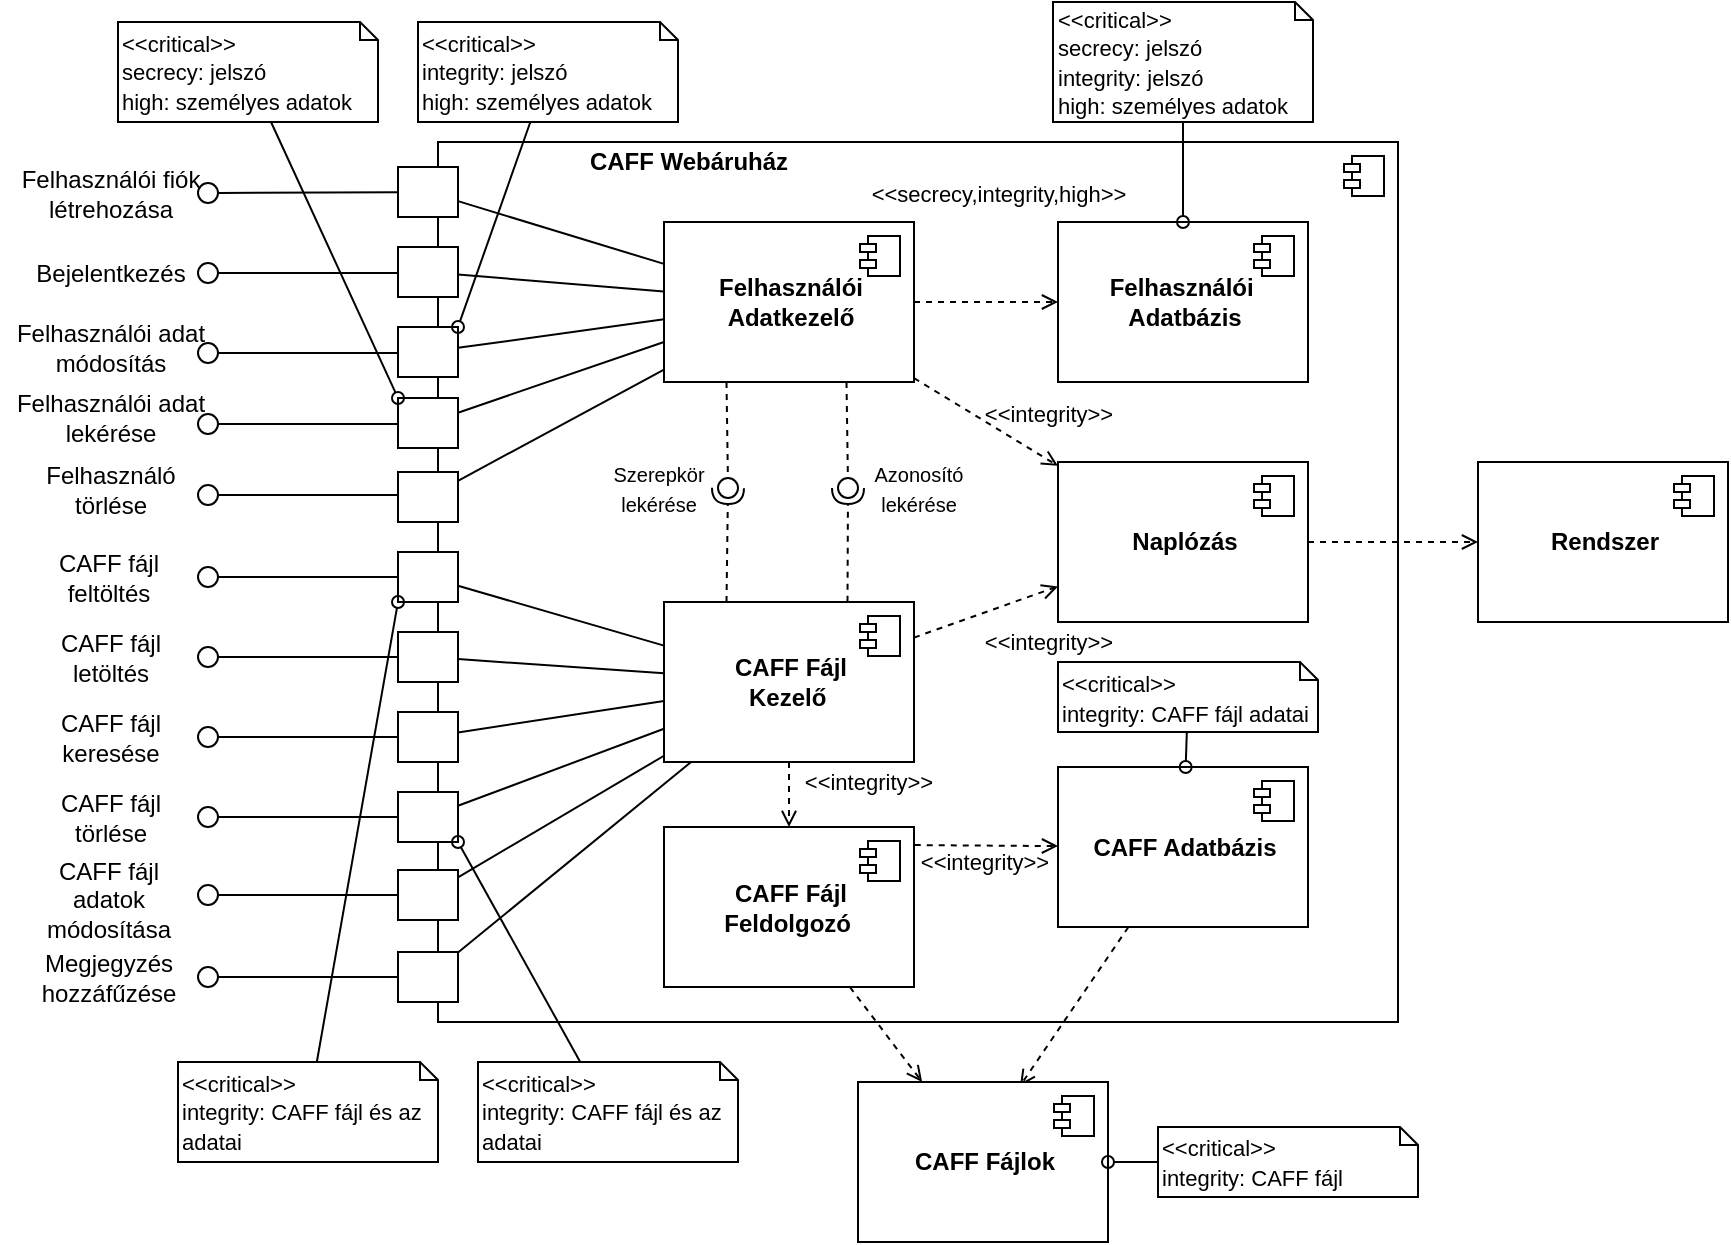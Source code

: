<mxfile version="13.8.0" type="device"><diagram id="CiRFjVhiJOAe1YgRKW4x" name="Page-1"><mxGraphModel dx="2272" dy="857" grid="1" gridSize="10" guides="1" tooltips="1" connect="1" arrows="1" fold="1" page="1" pageScale="1" pageWidth="850" pageHeight="1100" math="0" shadow="0"><root><mxCell id="0"/><mxCell id="1" parent="0"/><mxCell id="M7hcu8boKrPpc1f3-dmN-5" value="" style="html=1;dropTarget=0;" parent="1" vertex="1"><mxGeometry x="160" y="120" width="480" height="440" as="geometry"/></mxCell><mxCell id="M7hcu8boKrPpc1f3-dmN-6" value="" style="shape=module;jettyWidth=8;jettyHeight=4;" parent="M7hcu8boKrPpc1f3-dmN-5" vertex="1"><mxGeometry x="1" width="20" height="20" relative="1" as="geometry"><mxPoint x="-27" y="7" as="offset"/></mxGeometry></mxCell><mxCell id="M7hcu8boKrPpc1f3-dmN-26" style="rounded=0;orthogonalLoop=1;jettySize=auto;html=1;dashed=1;endArrow=open;endFill=0;" parent="1" source="M7hcu8boKrPpc1f3-dmN-100" target="M7hcu8boKrPpc1f3-dmN-17" edge="1"><mxGeometry relative="1" as="geometry"/></mxCell><mxCell id="M7hcu8boKrPpc1f3-dmN-28" style="edgeStyle=none;rounded=0;orthogonalLoop=1;jettySize=auto;html=1;dashed=1;endArrow=open;endFill=0;" parent="1" source="M7hcu8boKrPpc1f3-dmN-10" target="M7hcu8boKrPpc1f3-dmN-21" edge="1"><mxGeometry relative="1" as="geometry"/></mxCell><mxCell id="M7hcu8boKrPpc1f3-dmN-31" style="edgeStyle=none;rounded=0;orthogonalLoop=1;jettySize=auto;html=1;dashed=1;endArrow=open;endFill=0;exitX=1.003;exitY=0.113;exitDx=0;exitDy=0;exitPerimeter=0;" parent="1" source="M7hcu8boKrPpc1f3-dmN-100" target="M7hcu8boKrPpc1f3-dmN-15" edge="1"><mxGeometry relative="1" as="geometry"/></mxCell><mxCell id="M7hcu8boKrPpc1f3-dmN-105" style="edgeStyle=none;rounded=0;orthogonalLoop=1;jettySize=auto;html=1;entryX=0.5;entryY=0;entryDx=0;entryDy=0;endArrow=open;endFill=0;dashed=1;" parent="1" source="M7hcu8boKrPpc1f3-dmN-10" target="M7hcu8boKrPpc1f3-dmN-100" edge="1"><mxGeometry relative="1" as="geometry"/></mxCell><mxCell id="M7hcu8boKrPpc1f3-dmN-10" value="&lt;b&gt;CAFF Fájl &lt;br&gt;Kezelő&amp;nbsp;&lt;/b&gt;" style="html=1;dropTarget=0;" parent="1" vertex="1"><mxGeometry x="273" y="350" width="125" height="80" as="geometry"/></mxCell><mxCell id="M7hcu8boKrPpc1f3-dmN-11" value="" style="shape=module;jettyWidth=8;jettyHeight=4;" parent="M7hcu8boKrPpc1f3-dmN-10" vertex="1"><mxGeometry x="1" width="20" height="20" relative="1" as="geometry"><mxPoint x="-27" y="7" as="offset"/></mxGeometry></mxCell><mxCell id="M7hcu8boKrPpc1f3-dmN-29" style="edgeStyle=none;rounded=0;orthogonalLoop=1;jettySize=auto;html=1;dashed=1;endArrow=open;endFill=0;" parent="1" source="M7hcu8boKrPpc1f3-dmN-13" target="M7hcu8boKrPpc1f3-dmN-21" edge="1"><mxGeometry relative="1" as="geometry"/></mxCell><mxCell id="M7hcu8boKrPpc1f3-dmN-30" style="edgeStyle=none;rounded=0;orthogonalLoop=1;jettySize=auto;html=1;dashed=1;endArrow=open;endFill=0;" parent="1" source="M7hcu8boKrPpc1f3-dmN-13" target="M7hcu8boKrPpc1f3-dmN-23" edge="1"><mxGeometry relative="1" as="geometry"/></mxCell><mxCell id="M7hcu8boKrPpc1f3-dmN-13" value="&lt;b&gt;Felhasználói &lt;br&gt;Adatkezelő&lt;/b&gt;" style="html=1;dropTarget=0;" parent="1" vertex="1"><mxGeometry x="273" y="160" width="125" height="80" as="geometry"/></mxCell><mxCell id="M7hcu8boKrPpc1f3-dmN-14" value="" style="shape=module;jettyWidth=8;jettyHeight=4;" parent="M7hcu8boKrPpc1f3-dmN-13" vertex="1"><mxGeometry x="1" width="20" height="20" relative="1" as="geometry"><mxPoint x="-27" y="7" as="offset"/></mxGeometry></mxCell><mxCell id="M7hcu8boKrPpc1f3-dmN-27" style="edgeStyle=none;rounded=0;orthogonalLoop=1;jettySize=auto;html=1;entryX=0.648;entryY=0.025;entryDx=0;entryDy=0;entryPerimeter=0;dashed=1;endArrow=open;endFill=0;" parent="1" source="M7hcu8boKrPpc1f3-dmN-15" target="M7hcu8boKrPpc1f3-dmN-17" edge="1"><mxGeometry relative="1" as="geometry"/></mxCell><mxCell id="M7hcu8boKrPpc1f3-dmN-15" value="&lt;b&gt;CAFF Adatbázis&lt;br&gt;&lt;/b&gt;" style="html=1;dropTarget=0;" parent="1" vertex="1"><mxGeometry x="470" y="432.5" width="125" height="80" as="geometry"/></mxCell><mxCell id="M7hcu8boKrPpc1f3-dmN-16" value="" style="shape=module;jettyWidth=8;jettyHeight=4;" parent="M7hcu8boKrPpc1f3-dmN-15" vertex="1"><mxGeometry x="1" width="20" height="20" relative="1" as="geometry"><mxPoint x="-27" y="7" as="offset"/></mxGeometry></mxCell><mxCell id="M7hcu8boKrPpc1f3-dmN-17" value="&lt;b&gt;CAFF Fájlok&lt;br&gt;&lt;/b&gt;" style="html=1;dropTarget=0;" parent="1" vertex="1"><mxGeometry x="370" y="590" width="125" height="80" as="geometry"/></mxCell><mxCell id="M7hcu8boKrPpc1f3-dmN-18" value="" style="shape=module;jettyWidth=8;jettyHeight=4;" parent="M7hcu8boKrPpc1f3-dmN-17" vertex="1"><mxGeometry x="1" width="20" height="20" relative="1" as="geometry"><mxPoint x="-27" y="7" as="offset"/></mxGeometry></mxCell><mxCell id="M7hcu8boKrPpc1f3-dmN-19" value="&lt;b&gt;Rendszer&lt;/b&gt;" style="html=1;dropTarget=0;" parent="1" vertex="1"><mxGeometry x="680" y="280" width="125" height="80" as="geometry"/></mxCell><mxCell id="M7hcu8boKrPpc1f3-dmN-20" value="" style="shape=module;jettyWidth=8;jettyHeight=4;" parent="M7hcu8boKrPpc1f3-dmN-19" vertex="1"><mxGeometry x="1" width="20" height="20" relative="1" as="geometry"><mxPoint x="-27" y="7" as="offset"/></mxGeometry></mxCell><mxCell id="M7hcu8boKrPpc1f3-dmN-32" style="edgeStyle=none;rounded=0;orthogonalLoop=1;jettySize=auto;html=1;dashed=1;endArrow=open;endFill=0;" parent="1" source="M7hcu8boKrPpc1f3-dmN-21" target="M7hcu8boKrPpc1f3-dmN-19" edge="1"><mxGeometry relative="1" as="geometry"/></mxCell><mxCell id="M7hcu8boKrPpc1f3-dmN-21" value="&lt;b&gt;Naplózás&lt;br&gt;&lt;/b&gt;" style="html=1;dropTarget=0;" parent="1" vertex="1"><mxGeometry x="470" y="280" width="125" height="80" as="geometry"/></mxCell><mxCell id="M7hcu8boKrPpc1f3-dmN-22" value="" style="shape=module;jettyWidth=8;jettyHeight=4;" parent="M7hcu8boKrPpc1f3-dmN-21" vertex="1"><mxGeometry x="1" width="20" height="20" relative="1" as="geometry"><mxPoint x="-27" y="7" as="offset"/></mxGeometry></mxCell><mxCell id="M7hcu8boKrPpc1f3-dmN-23" value="&lt;b&gt;Felhasználói&amp;nbsp;&lt;br&gt;Adatbázis&lt;br&gt;&lt;/b&gt;" style="html=1;dropTarget=0;" parent="1" vertex="1"><mxGeometry x="470" y="160" width="125" height="80" as="geometry"/></mxCell><mxCell id="M7hcu8boKrPpc1f3-dmN-24" value="" style="shape=module;jettyWidth=8;jettyHeight=4;" parent="M7hcu8boKrPpc1f3-dmN-23" vertex="1"><mxGeometry x="1" width="20" height="20" relative="1" as="geometry"><mxPoint x="-27" y="7" as="offset"/></mxGeometry></mxCell><mxCell id="M7hcu8boKrPpc1f3-dmN-33" value="" style="rounded=0;orthogonalLoop=1;jettySize=auto;html=1;endArrow=none;endFill=0;dashed=1;exitX=0.25;exitY=1;exitDx=0;exitDy=0;" parent="1" source="M7hcu8boKrPpc1f3-dmN-13" target="M7hcu8boKrPpc1f3-dmN-35" edge="1"><mxGeometry relative="1" as="geometry"><mxPoint x="120" y="415" as="sourcePoint"/></mxGeometry></mxCell><mxCell id="M7hcu8boKrPpc1f3-dmN-34" value="" style="rounded=0;orthogonalLoop=1;jettySize=auto;html=1;endArrow=halfCircle;endFill=0;entryX=0.5;entryY=0.5;entryDx=0;entryDy=0;endSize=6;strokeWidth=1;dashed=1;exitX=0.25;exitY=0;exitDx=0;exitDy=0;" parent="1" source="M7hcu8boKrPpc1f3-dmN-10" target="M7hcu8boKrPpc1f3-dmN-35" edge="1"><mxGeometry relative="1" as="geometry"><mxPoint x="304.25" y="345.5" as="sourcePoint"/></mxGeometry></mxCell><mxCell id="M7hcu8boKrPpc1f3-dmN-35" value="" style="ellipse;whiteSpace=wrap;html=1;fontFamily=Helvetica;fontSize=12;fontColor=#000000;align=center;strokeColor=#000000;fillColor=#ffffff;points=[];aspect=fixed;resizable=0;" parent="1" vertex="1"><mxGeometry x="300" y="288" width="10" height="10" as="geometry"/></mxCell><mxCell id="M7hcu8boKrPpc1f3-dmN-40" value="" style="rounded=0;orthogonalLoop=1;jettySize=auto;html=1;endArrow=none;endFill=0;dashed=1;exitX=0.25;exitY=1;exitDx=0;exitDy=0;" parent="1" target="M7hcu8boKrPpc1f3-dmN-42" edge="1"><mxGeometry relative="1" as="geometry"><mxPoint x="364.25" y="240" as="sourcePoint"/></mxGeometry></mxCell><mxCell id="M7hcu8boKrPpc1f3-dmN-41" value="" style="rounded=0;orthogonalLoop=1;jettySize=auto;html=1;endArrow=halfCircle;endFill=0;entryX=0.5;entryY=0.5;entryDx=0;entryDy=0;endSize=6;strokeWidth=1;dashed=1;exitX=0.734;exitY=-0.001;exitDx=0;exitDy=0;exitPerimeter=0;" parent="1" source="M7hcu8boKrPpc1f3-dmN-10" target="M7hcu8boKrPpc1f3-dmN-42" edge="1"><mxGeometry relative="1" as="geometry"><mxPoint x="365.375" y="344.94" as="sourcePoint"/></mxGeometry></mxCell><mxCell id="M7hcu8boKrPpc1f3-dmN-42" value="" style="ellipse;whiteSpace=wrap;html=1;fontFamily=Helvetica;fontSize=12;fontColor=#000000;align=center;strokeColor=#000000;fillColor=#ffffff;points=[];aspect=fixed;resizable=0;" parent="1" vertex="1"><mxGeometry x="360" y="288" width="10" height="10" as="geometry"/></mxCell><mxCell id="M7hcu8boKrPpc1f3-dmN-43" value="&lt;b&gt;CAFF Webáruház&lt;/b&gt;" style="text;html=1;align=center;verticalAlign=middle;resizable=0;points=[];autosize=1;" parent="1" vertex="1"><mxGeometry x="230" y="120" width="110" height="20" as="geometry"/></mxCell><mxCell id="M7hcu8boKrPpc1f3-dmN-44" value="&lt;font style=&quot;font-size: 10px&quot;&gt;Szerepkör&lt;br&gt;lekérése&lt;/font&gt;" style="text;html=1;align=center;verticalAlign=middle;resizable=0;points=[];autosize=1;" parent="1" vertex="1"><mxGeometry x="240" y="273" width="60" height="40" as="geometry"/></mxCell><mxCell id="M7hcu8boKrPpc1f3-dmN-57" style="edgeStyle=none;rounded=0;orthogonalLoop=1;jettySize=auto;html=1;endArrow=none;endFill=0;" parent="1" source="M7hcu8boKrPpc1f3-dmN-47" target="M7hcu8boKrPpc1f3-dmN-13" edge="1"><mxGeometry relative="1" as="geometry"/></mxCell><mxCell id="M7hcu8boKrPpc1f3-dmN-47" value="" style="html=1;" parent="1" vertex="1"><mxGeometry x="140" y="132.5" width="30" height="25" as="geometry"/></mxCell><mxCell id="M7hcu8boKrPpc1f3-dmN-58" style="edgeStyle=none;rounded=0;orthogonalLoop=1;jettySize=auto;html=1;endArrow=none;endFill=0;" parent="1" source="M7hcu8boKrPpc1f3-dmN-48" target="M7hcu8boKrPpc1f3-dmN-13" edge="1"><mxGeometry relative="1" as="geometry"/></mxCell><mxCell id="M7hcu8boKrPpc1f3-dmN-48" value="" style="html=1;" parent="1" vertex="1"><mxGeometry x="140" y="172.5" width="30" height="25" as="geometry"/></mxCell><mxCell id="M7hcu8boKrPpc1f3-dmN-60" style="edgeStyle=none;rounded=0;orthogonalLoop=1;jettySize=auto;html=1;endArrow=none;endFill=0;" parent="1" source="M7hcu8boKrPpc1f3-dmN-49" target="M7hcu8boKrPpc1f3-dmN-13" edge="1"><mxGeometry relative="1" as="geometry"/></mxCell><mxCell id="M7hcu8boKrPpc1f3-dmN-49" value="" style="html=1;" parent="1" vertex="1"><mxGeometry x="140" y="212.5" width="30" height="25" as="geometry"/></mxCell><mxCell id="M7hcu8boKrPpc1f3-dmN-61" style="edgeStyle=none;rounded=0;orthogonalLoop=1;jettySize=auto;html=1;endArrow=none;endFill=0;" parent="1" source="M7hcu8boKrPpc1f3-dmN-50" target="M7hcu8boKrPpc1f3-dmN-13" edge="1"><mxGeometry relative="1" as="geometry"/></mxCell><mxCell id="M7hcu8boKrPpc1f3-dmN-50" value="" style="html=1;" parent="1" vertex="1"><mxGeometry x="140" y="285" width="30" height="25" as="geometry"/></mxCell><mxCell id="M7hcu8boKrPpc1f3-dmN-62" style="edgeStyle=none;rounded=0;orthogonalLoop=1;jettySize=auto;html=1;endArrow=none;endFill=0;" parent="1" source="M7hcu8boKrPpc1f3-dmN-51" target="M7hcu8boKrPpc1f3-dmN-10" edge="1"><mxGeometry relative="1" as="geometry"/></mxCell><mxCell id="M7hcu8boKrPpc1f3-dmN-51" value="" style="html=1;" parent="1" vertex="1"><mxGeometry x="140" y="325" width="30" height="25" as="geometry"/></mxCell><mxCell id="M7hcu8boKrPpc1f3-dmN-63" style="edgeStyle=none;rounded=0;orthogonalLoop=1;jettySize=auto;html=1;endArrow=none;endFill=0;" parent="1" source="M7hcu8boKrPpc1f3-dmN-52" target="M7hcu8boKrPpc1f3-dmN-10" edge="1"><mxGeometry relative="1" as="geometry"/></mxCell><mxCell id="M7hcu8boKrPpc1f3-dmN-52" value="" style="html=1;" parent="1" vertex="1"><mxGeometry x="140" y="365" width="30" height="25" as="geometry"/></mxCell><mxCell id="M7hcu8boKrPpc1f3-dmN-64" style="edgeStyle=none;rounded=0;orthogonalLoop=1;jettySize=auto;html=1;endArrow=none;endFill=0;" parent="1" source="M7hcu8boKrPpc1f3-dmN-53" target="M7hcu8boKrPpc1f3-dmN-10" edge="1"><mxGeometry relative="1" as="geometry"/></mxCell><mxCell id="M7hcu8boKrPpc1f3-dmN-53" value="" style="html=1;" parent="1" vertex="1"><mxGeometry x="140" y="405" width="30" height="25" as="geometry"/></mxCell><mxCell id="M7hcu8boKrPpc1f3-dmN-65" style="edgeStyle=none;rounded=0;orthogonalLoop=1;jettySize=auto;html=1;endArrow=none;endFill=0;" parent="1" source="M7hcu8boKrPpc1f3-dmN-54" target="M7hcu8boKrPpc1f3-dmN-10" edge="1"><mxGeometry relative="1" as="geometry"/></mxCell><mxCell id="M7hcu8boKrPpc1f3-dmN-54" value="" style="html=1;" parent="1" vertex="1"><mxGeometry x="140" y="445" width="30" height="25" as="geometry"/></mxCell><mxCell id="M7hcu8boKrPpc1f3-dmN-66" style="edgeStyle=none;rounded=0;orthogonalLoop=1;jettySize=auto;html=1;endArrow=none;endFill=0;" parent="1" source="M7hcu8boKrPpc1f3-dmN-55" target="M7hcu8boKrPpc1f3-dmN-10" edge="1"><mxGeometry relative="1" as="geometry"/></mxCell><mxCell id="M7hcu8boKrPpc1f3-dmN-55" value="" style="html=1;" parent="1" vertex="1"><mxGeometry x="140" y="484" width="30" height="25" as="geometry"/></mxCell><mxCell id="M7hcu8boKrPpc1f3-dmN-67" style="edgeStyle=none;rounded=0;orthogonalLoop=1;jettySize=auto;html=1;endArrow=none;endFill=0;" parent="1" source="M7hcu8boKrPpc1f3-dmN-56" target="M7hcu8boKrPpc1f3-dmN-10" edge="1"><mxGeometry relative="1" as="geometry"/></mxCell><mxCell id="M7hcu8boKrPpc1f3-dmN-56" value="" style="html=1;" parent="1" vertex="1"><mxGeometry x="140" y="525" width="30" height="25" as="geometry"/></mxCell><mxCell id="M7hcu8boKrPpc1f3-dmN-70" style="edgeStyle=none;rounded=0;orthogonalLoop=1;jettySize=auto;html=1;endArrow=none;endFill=0;" parent="1" source="M7hcu8boKrPpc1f3-dmN-69" target="M7hcu8boKrPpc1f3-dmN-47" edge="1"><mxGeometry relative="1" as="geometry"/></mxCell><mxCell id="M7hcu8boKrPpc1f3-dmN-69" value="" style="ellipse;whiteSpace=wrap;html=1;" parent="1" vertex="1"><mxGeometry x="40" y="140.5" width="10" height="10" as="geometry"/></mxCell><mxCell id="M7hcu8boKrPpc1f3-dmN-71" style="edgeStyle=none;rounded=0;orthogonalLoop=1;jettySize=auto;html=1;endArrow=none;endFill=0;" parent="1" source="M7hcu8boKrPpc1f3-dmN-72" edge="1"><mxGeometry relative="1" as="geometry"><mxPoint x="140" y="185.5" as="targetPoint"/></mxGeometry></mxCell><mxCell id="M7hcu8boKrPpc1f3-dmN-72" value="" style="ellipse;whiteSpace=wrap;html=1;" parent="1" vertex="1"><mxGeometry x="40" y="180.5" width="10" height="10" as="geometry"/></mxCell><mxCell id="M7hcu8boKrPpc1f3-dmN-73" style="edgeStyle=none;rounded=0;orthogonalLoop=1;jettySize=auto;html=1;endArrow=none;endFill=0;" parent="1" edge="1"><mxGeometry relative="1" as="geometry"><mxPoint x="140" y="225.5" as="targetPoint"/><mxPoint x="50" y="225.5" as="sourcePoint"/></mxGeometry></mxCell><mxCell id="M7hcu8boKrPpc1f3-dmN-74" value="" style="ellipse;whiteSpace=wrap;html=1;" parent="1" vertex="1"><mxGeometry x="40" y="220.5" width="10" height="10" as="geometry"/></mxCell><mxCell id="M7hcu8boKrPpc1f3-dmN-75" style="edgeStyle=none;rounded=0;orthogonalLoop=1;jettySize=auto;html=1;endArrow=none;endFill=0;" parent="1" source="M7hcu8boKrPpc1f3-dmN-76" edge="1"><mxGeometry relative="1" as="geometry"><mxPoint x="140" y="296.5" as="targetPoint"/></mxGeometry></mxCell><mxCell id="M7hcu8boKrPpc1f3-dmN-76" value="" style="ellipse;whiteSpace=wrap;html=1;" parent="1" vertex="1"><mxGeometry x="40" y="291.5" width="10" height="10" as="geometry"/></mxCell><mxCell id="M7hcu8boKrPpc1f3-dmN-77" style="edgeStyle=none;rounded=0;orthogonalLoop=1;jettySize=auto;html=1;endArrow=none;endFill=0;" parent="1" source="M7hcu8boKrPpc1f3-dmN-78" edge="1"><mxGeometry relative="1" as="geometry"><mxPoint x="140" y="337.5" as="targetPoint"/></mxGeometry></mxCell><mxCell id="M7hcu8boKrPpc1f3-dmN-78" value="" style="ellipse;whiteSpace=wrap;html=1;" parent="1" vertex="1"><mxGeometry x="40" y="332.5" width="10" height="10" as="geometry"/></mxCell><mxCell id="M7hcu8boKrPpc1f3-dmN-79" style="edgeStyle=none;rounded=0;orthogonalLoop=1;jettySize=auto;html=1;endArrow=none;endFill=0;" parent="1" source="M7hcu8boKrPpc1f3-dmN-80" edge="1"><mxGeometry relative="1" as="geometry"><mxPoint x="140" y="377.5" as="targetPoint"/></mxGeometry></mxCell><mxCell id="M7hcu8boKrPpc1f3-dmN-80" value="" style="ellipse;whiteSpace=wrap;html=1;" parent="1" vertex="1"><mxGeometry x="40" y="372.5" width="10" height="10" as="geometry"/></mxCell><mxCell id="M7hcu8boKrPpc1f3-dmN-81" style="edgeStyle=none;rounded=0;orthogonalLoop=1;jettySize=auto;html=1;endArrow=none;endFill=0;" parent="1" source="M7hcu8boKrPpc1f3-dmN-82" edge="1"><mxGeometry relative="1" as="geometry"><mxPoint x="140" y="417.5" as="targetPoint"/></mxGeometry></mxCell><mxCell id="M7hcu8boKrPpc1f3-dmN-82" value="" style="ellipse;whiteSpace=wrap;html=1;" parent="1" vertex="1"><mxGeometry x="40" y="412.5" width="10" height="10" as="geometry"/></mxCell><mxCell id="M7hcu8boKrPpc1f3-dmN-83" style="edgeStyle=none;rounded=0;orthogonalLoop=1;jettySize=auto;html=1;endArrow=none;endFill=0;" parent="1" source="M7hcu8boKrPpc1f3-dmN-84" edge="1"><mxGeometry relative="1" as="geometry"><mxPoint x="140" y="457.5" as="targetPoint"/></mxGeometry></mxCell><mxCell id="M7hcu8boKrPpc1f3-dmN-84" value="" style="ellipse;whiteSpace=wrap;html=1;" parent="1" vertex="1"><mxGeometry x="40" y="452.5" width="10" height="10" as="geometry"/></mxCell><mxCell id="M7hcu8boKrPpc1f3-dmN-85" style="edgeStyle=none;rounded=0;orthogonalLoop=1;jettySize=auto;html=1;endArrow=none;endFill=0;" parent="1" source="M7hcu8boKrPpc1f3-dmN-86" edge="1"><mxGeometry relative="1" as="geometry"><mxPoint x="140" y="496.5" as="targetPoint"/></mxGeometry></mxCell><mxCell id="M7hcu8boKrPpc1f3-dmN-86" value="" style="ellipse;whiteSpace=wrap;html=1;" parent="1" vertex="1"><mxGeometry x="40" y="491.5" width="10" height="10" as="geometry"/></mxCell><mxCell id="M7hcu8boKrPpc1f3-dmN-87" style="edgeStyle=none;rounded=0;orthogonalLoop=1;jettySize=auto;html=1;endArrow=none;endFill=0;" parent="1" source="M7hcu8boKrPpc1f3-dmN-88" edge="1"><mxGeometry relative="1" as="geometry"><mxPoint x="140" y="537.5" as="targetPoint"/></mxGeometry></mxCell><mxCell id="M7hcu8boKrPpc1f3-dmN-88" value="" style="ellipse;whiteSpace=wrap;html=1;" parent="1" vertex="1"><mxGeometry x="40" y="532.5" width="10" height="10" as="geometry"/></mxCell><mxCell id="M7hcu8boKrPpc1f3-dmN-89" value="Felhasználói fiók &lt;br&gt;létrehozása" style="text;html=1;align=center;verticalAlign=middle;resizable=0;points=[];autosize=1;" parent="1" vertex="1"><mxGeometry x="-54" y="130.5" width="100" height="30" as="geometry"/></mxCell><mxCell id="M7hcu8boKrPpc1f3-dmN-90" value="Bejelentkezés" style="text;html=1;align=center;verticalAlign=middle;resizable=0;points=[];autosize=1;" parent="1" vertex="1"><mxGeometry x="-49" y="175.5" width="90" height="20" as="geometry"/></mxCell><mxCell id="M7hcu8boKrPpc1f3-dmN-92" value="Felhasználói adat &lt;br&gt;módosítás" style="text;html=1;align=center;verticalAlign=middle;resizable=0;points=[];autosize=1;" parent="1" vertex="1"><mxGeometry x="-59" y="207.5" width="110" height="30" as="geometry"/></mxCell><mxCell id="M7hcu8boKrPpc1f3-dmN-93" value="Felhasználó &lt;br&gt;törlése" style="text;html=1;align=center;verticalAlign=middle;resizable=0;points=[];autosize=1;" parent="1" vertex="1"><mxGeometry x="-44" y="279" width="80" height="30" as="geometry"/></mxCell><mxCell id="M7hcu8boKrPpc1f3-dmN-94" value="CAFF fájl &lt;br&gt;feltöltés" style="text;html=1;align=center;verticalAlign=middle;resizable=0;points=[];autosize=1;" parent="1" vertex="1"><mxGeometry x="-40" y="322.5" width="70" height="30" as="geometry"/></mxCell><mxCell id="M7hcu8boKrPpc1f3-dmN-95" value="CAFF fájl &lt;br&gt;letöltés" style="text;html=1;align=center;verticalAlign=middle;resizable=0;points=[];autosize=1;" parent="1" vertex="1"><mxGeometry x="-39" y="362.5" width="70" height="30" as="geometry"/></mxCell><mxCell id="M7hcu8boKrPpc1f3-dmN-96" value="CAFF fájl &lt;br&gt;keresése" style="text;html=1;align=center;verticalAlign=middle;resizable=0;points=[];autosize=1;" parent="1" vertex="1"><mxGeometry x="-39" y="402.5" width="70" height="30" as="geometry"/></mxCell><mxCell id="M7hcu8boKrPpc1f3-dmN-97" value="CAFF fájl &lt;br&gt;törlése" style="text;html=1;align=center;verticalAlign=middle;resizable=0;points=[];autosize=1;" parent="1" vertex="1"><mxGeometry x="-39" y="442.5" width="70" height="30" as="geometry"/></mxCell><mxCell id="M7hcu8boKrPpc1f3-dmN-98" value="CAFF fájl &lt;br&gt;adatok&lt;br&gt;módosítása" style="text;html=1;align=center;verticalAlign=middle;resizable=0;points=[];autosize=1;" parent="1" vertex="1"><mxGeometry x="-45" y="474" width="80" height="50" as="geometry"/></mxCell><mxCell id="M7hcu8boKrPpc1f3-dmN-99" value="Megjegyzés &lt;br&gt;hozzáfűzése" style="text;html=1;align=center;verticalAlign=middle;resizable=0;points=[];autosize=1;" parent="1" vertex="1"><mxGeometry x="-45" y="522.5" width="80" height="30" as="geometry"/></mxCell><mxCell id="M7hcu8boKrPpc1f3-dmN-100" value="&lt;b&gt;CAFF Fájl &lt;br&gt;Feldolgozó&amp;nbsp;&lt;/b&gt;" style="html=1;dropTarget=0;" parent="1" vertex="1"><mxGeometry x="273" y="462.5" width="125" height="80" as="geometry"/></mxCell><mxCell id="M7hcu8boKrPpc1f3-dmN-101" value="" style="shape=module;jettyWidth=8;jettyHeight=4;" parent="M7hcu8boKrPpc1f3-dmN-100" vertex="1"><mxGeometry x="1" width="20" height="20" relative="1" as="geometry"><mxPoint x="-27" y="7" as="offset"/></mxGeometry></mxCell><mxCell id="M7hcu8boKrPpc1f3-dmN-102" value="&lt;font style=&quot;font-size: 10px&quot;&gt;Azonosító&lt;br&gt;lekérése&lt;/font&gt;" style="text;html=1;align=center;verticalAlign=middle;resizable=0;points=[];autosize=1;" parent="1" vertex="1"><mxGeometry x="370" y="273" width="60" height="40" as="geometry"/></mxCell><mxCell id="i6tJeeTATOt7ETdCmZUk-8" style="rounded=0;orthogonalLoop=1;jettySize=auto;html=1;entryX=0;entryY=0.75;entryDx=0;entryDy=0;endArrow=none;endFill=0;" edge="1" parent="1" source="i6tJeeTATOt7ETdCmZUk-4" target="M7hcu8boKrPpc1f3-dmN-13"><mxGeometry relative="1" as="geometry"/></mxCell><mxCell id="i6tJeeTATOt7ETdCmZUk-4" value="" style="html=1;" vertex="1" parent="1"><mxGeometry x="140" y="248" width="30" height="25" as="geometry"/></mxCell><mxCell id="i6tJeeTATOt7ETdCmZUk-5" style="edgeStyle=none;rounded=0;orthogonalLoop=1;jettySize=auto;html=1;endArrow=none;endFill=0;" edge="1" parent="1"><mxGeometry relative="1" as="geometry"><mxPoint x="140" y="261" as="targetPoint"/><mxPoint x="50" y="261" as="sourcePoint"/></mxGeometry></mxCell><mxCell id="i6tJeeTATOt7ETdCmZUk-6" value="" style="ellipse;whiteSpace=wrap;html=1;" vertex="1" parent="1"><mxGeometry x="40" y="256" width="10" height="10" as="geometry"/></mxCell><mxCell id="i6tJeeTATOt7ETdCmZUk-7" value="Felhasználói adat &lt;br&gt;lekérése" style="text;html=1;align=center;verticalAlign=middle;resizable=0;points=[];autosize=1;" vertex="1" parent="1"><mxGeometry x="-59" y="243" width="110" height="30" as="geometry"/></mxCell><mxCell id="i6tJeeTATOt7ETdCmZUk-12" style="edgeStyle=none;rounded=0;orthogonalLoop=1;jettySize=auto;html=1;entryX=1;entryY=0;entryDx=0;entryDy=0;endArrow=oval;endFill=0;" edge="1" parent="1" source="i6tJeeTATOt7ETdCmZUk-9" target="M7hcu8boKrPpc1f3-dmN-49"><mxGeometry relative="1" as="geometry"/></mxCell><mxCell id="i6tJeeTATOt7ETdCmZUk-9" value="&lt;font style=&quot;font-size: 11px&quot;&gt;&amp;lt;&amp;lt;critical&amp;gt;&amp;gt;&lt;br&gt;integrity: jelszó&lt;br&gt;high: személyes adatok&lt;br&gt;&lt;/font&gt;" style="shape=note;size=9;whiteSpace=wrap;html=1;align=left;" vertex="1" parent="1"><mxGeometry x="150" y="60" width="130" height="50" as="geometry"/></mxCell><mxCell id="i6tJeeTATOt7ETdCmZUk-13" style="edgeStyle=none;rounded=0;orthogonalLoop=1;jettySize=auto;html=1;entryX=0;entryY=0;entryDx=0;entryDy=0;endArrow=oval;endFill=0;" edge="1" parent="1" source="i6tJeeTATOt7ETdCmZUk-11" target="i6tJeeTATOt7ETdCmZUk-4"><mxGeometry relative="1" as="geometry"/></mxCell><mxCell id="i6tJeeTATOt7ETdCmZUk-11" value="&lt;font style=&quot;font-size: 11px&quot;&gt;&amp;lt;&amp;lt;critical&amp;gt;&amp;gt;&lt;br&gt;secrecy: jelszó&lt;br&gt;high: személyes adatok&lt;br&gt;&lt;/font&gt;" style="shape=note;size=9;whiteSpace=wrap;html=1;align=left;" vertex="1" parent="1"><mxGeometry y="60" width="130" height="50" as="geometry"/></mxCell><mxCell id="i6tJeeTATOt7ETdCmZUk-16" style="edgeStyle=none;rounded=0;orthogonalLoop=1;jettySize=auto;html=1;entryX=0;entryY=1;entryDx=0;entryDy=0;endArrow=oval;endFill=0;" edge="1" parent="1" source="i6tJeeTATOt7ETdCmZUk-14" target="M7hcu8boKrPpc1f3-dmN-51"><mxGeometry relative="1" as="geometry"/></mxCell><mxCell id="i6tJeeTATOt7ETdCmZUk-14" value="&lt;font style=&quot;font-size: 11px&quot;&gt;&amp;lt;&amp;lt;critical&amp;gt;&amp;gt;&lt;br&gt;integrity: CAFF fájl és az adatai&lt;br&gt;&lt;/font&gt;" style="shape=note;size=9;whiteSpace=wrap;html=1;align=left;" vertex="1" parent="1"><mxGeometry x="30" y="580" width="130" height="50" as="geometry"/></mxCell><mxCell id="i6tJeeTATOt7ETdCmZUk-18" style="edgeStyle=none;rounded=0;orthogonalLoop=1;jettySize=auto;html=1;entryX=1;entryY=1;entryDx=0;entryDy=0;endArrow=oval;endFill=0;" edge="1" parent="1" source="i6tJeeTATOt7ETdCmZUk-15" target="M7hcu8boKrPpc1f3-dmN-54"><mxGeometry relative="1" as="geometry"/></mxCell><mxCell id="i6tJeeTATOt7ETdCmZUk-15" value="&lt;font style=&quot;font-size: 11px&quot;&gt;&amp;lt;&amp;lt;critical&amp;gt;&amp;gt;&lt;br&gt;integrity: CAFF fájl és az adatai&lt;br&gt;&lt;/font&gt;" style="shape=note;size=9;whiteSpace=wrap;html=1;align=left;" vertex="1" parent="1"><mxGeometry x="180" y="580" width="130" height="50" as="geometry"/></mxCell><mxCell id="i6tJeeTATOt7ETdCmZUk-19" value="&lt;span style=&quot;font-size: 11px&quot;&gt;&amp;lt;&amp;lt;secrecy,integrity,high&amp;gt;&amp;gt;&lt;br&gt;&lt;/span&gt;" style="text;html=1;align=center;verticalAlign=middle;resizable=0;points=[];autosize=1;" vertex="1" parent="1"><mxGeometry x="370" y="135.5" width="140" height="20" as="geometry"/></mxCell><mxCell id="i6tJeeTATOt7ETdCmZUk-20" value="&lt;font style=&quot;font-size: 11px&quot;&gt;&amp;lt;&amp;lt;integrity&amp;gt;&amp;gt;&lt;/font&gt;" style="text;html=1;align=center;verticalAlign=middle;resizable=0;points=[];autosize=1;" vertex="1" parent="1"><mxGeometry x="425" y="246" width="80" height="20" as="geometry"/></mxCell><mxCell id="i6tJeeTATOt7ETdCmZUk-21" value="&lt;font style=&quot;font-size: 11px&quot;&gt;&amp;lt;&amp;lt;integrity&amp;gt;&amp;gt;&lt;/font&gt;" style="text;html=1;align=center;verticalAlign=middle;resizable=0;points=[];autosize=1;" vertex="1" parent="1"><mxGeometry x="425" y="360" width="80" height="20" as="geometry"/></mxCell><mxCell id="i6tJeeTATOt7ETdCmZUk-22" value="&lt;font style=&quot;font-size: 11px&quot;&gt;&amp;lt;&amp;lt;integrity&amp;gt;&amp;gt;&lt;/font&gt;" style="text;html=1;align=center;verticalAlign=middle;resizable=0;points=[];autosize=1;" vertex="1" parent="1"><mxGeometry x="393" y="470" width="80" height="20" as="geometry"/></mxCell><mxCell id="i6tJeeTATOt7ETdCmZUk-23" value="&lt;font style=&quot;font-size: 11px&quot;&gt;&amp;lt;&amp;lt;integrity&amp;gt;&amp;gt;&lt;/font&gt;" style="text;html=1;align=center;verticalAlign=middle;resizable=0;points=[];autosize=1;" vertex="1" parent="1"><mxGeometry x="335" y="430" width="80" height="20" as="geometry"/></mxCell><mxCell id="i6tJeeTATOt7ETdCmZUk-25" style="edgeStyle=none;rounded=0;orthogonalLoop=1;jettySize=auto;html=1;entryX=0.5;entryY=0;entryDx=0;entryDy=0;endArrow=oval;endFill=0;" edge="1" parent="1" source="i6tJeeTATOt7ETdCmZUk-24" target="M7hcu8boKrPpc1f3-dmN-23"><mxGeometry relative="1" as="geometry"/></mxCell><mxCell id="i6tJeeTATOt7ETdCmZUk-24" value="&lt;font style=&quot;font-size: 11px&quot;&gt;&amp;lt;&amp;lt;critical&amp;gt;&amp;gt;&lt;br&gt;secrecy: jelszó&lt;br&gt;integrity: jelszó&lt;br&gt;high: személyes adatok&lt;br&gt;&lt;/font&gt;" style="shape=note;size=9;whiteSpace=wrap;html=1;align=left;" vertex="1" parent="1"><mxGeometry x="467.5" y="50" width="130" height="60" as="geometry"/></mxCell><mxCell id="i6tJeeTATOt7ETdCmZUk-27" style="edgeStyle=none;rounded=0;orthogonalLoop=1;jettySize=auto;html=1;entryX=1;entryY=0.5;entryDx=0;entryDy=0;endArrow=oval;endFill=0;" edge="1" parent="1" source="i6tJeeTATOt7ETdCmZUk-26" target="M7hcu8boKrPpc1f3-dmN-17"><mxGeometry relative="1" as="geometry"/></mxCell><mxCell id="i6tJeeTATOt7ETdCmZUk-26" value="&lt;font style=&quot;font-size: 11px&quot;&gt;&amp;lt;&amp;lt;critical&amp;gt;&amp;gt;&lt;br&gt;integrity: CAFF fájl&lt;br&gt;&lt;/font&gt;" style="shape=note;size=9;whiteSpace=wrap;html=1;align=left;" vertex="1" parent="1"><mxGeometry x="520" y="612.5" width="130" height="35" as="geometry"/></mxCell><mxCell id="i6tJeeTATOt7ETdCmZUk-29" style="edgeStyle=none;rounded=0;orthogonalLoop=1;jettySize=auto;html=1;endArrow=oval;endFill=0;" edge="1" parent="1" source="i6tJeeTATOt7ETdCmZUk-28" target="M7hcu8boKrPpc1f3-dmN-15"><mxGeometry relative="1" as="geometry"/></mxCell><mxCell id="i6tJeeTATOt7ETdCmZUk-28" value="&lt;font style=&quot;font-size: 11px&quot;&gt;&amp;lt;&amp;lt;critical&amp;gt;&amp;gt;&lt;br&gt;integrity: CAFF fájl adatai&lt;br&gt;&lt;/font&gt;" style="shape=note;size=9;whiteSpace=wrap;html=1;align=left;" vertex="1" parent="1"><mxGeometry x="470" y="380" width="130" height="35" as="geometry"/></mxCell></root></mxGraphModel></diagram></mxfile>
